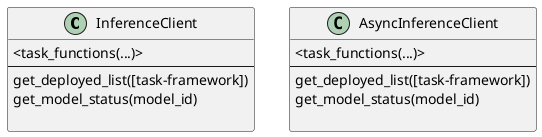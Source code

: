 @startuml

' https://huggingface.co/docs/huggingface_hub/package_reference/inference_client#huggingface_hub.InferenceClient

class InferenceClient {
    <task_functions(...)>
    ---
    get_deployed_list([task-framework])
    get_model_status(model_id)

}

' https://huggingface.co/docs/huggingface_hub/v0.20.2/en/package_reference/inference_client#huggingface_hub.AsyncInferenceClient

class AsyncInferenceClient{
    <task_functions(...)>
    ---
    get_deployed_list([task-framework])
    get_model_status(model_id)
    
}

@enduml